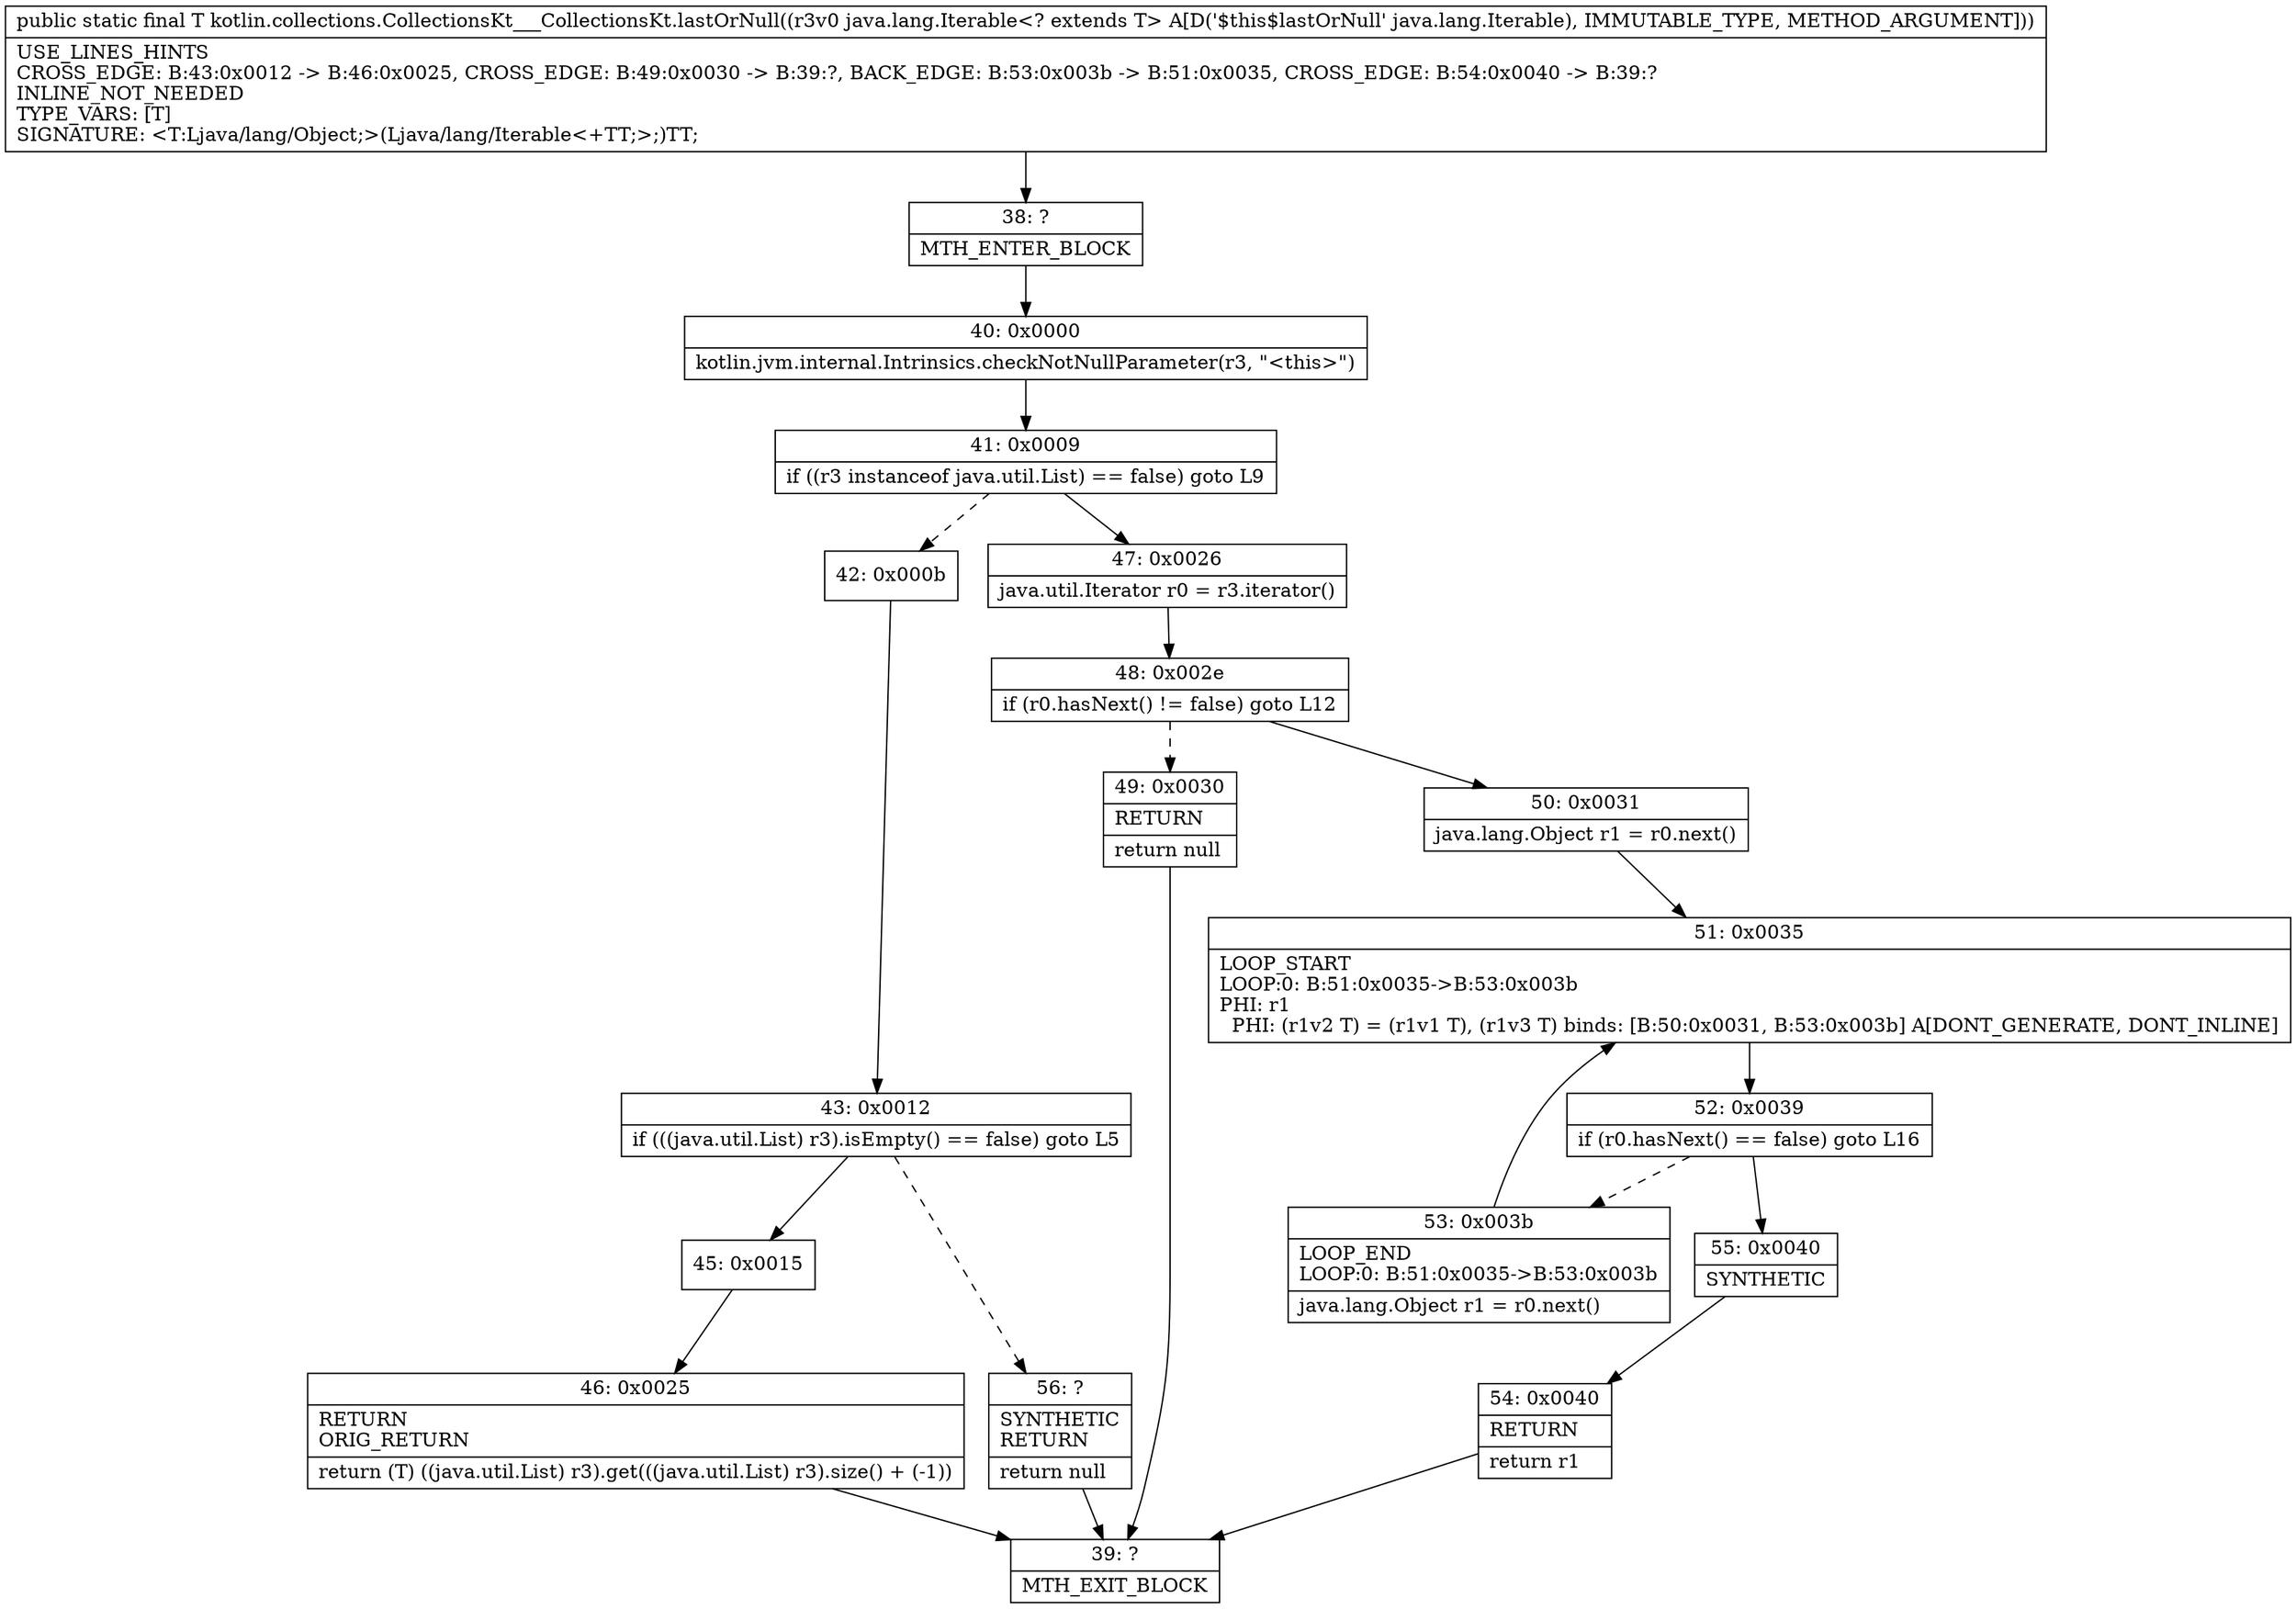 digraph "CFG forkotlin.collections.CollectionsKt___CollectionsKt.lastOrNull(Ljava\/lang\/Iterable;)Ljava\/lang\/Object;" {
Node_38 [shape=record,label="{38\:\ ?|MTH_ENTER_BLOCK\l}"];
Node_40 [shape=record,label="{40\:\ 0x0000|kotlin.jvm.internal.Intrinsics.checkNotNullParameter(r3, \"\<this\>\")\l}"];
Node_41 [shape=record,label="{41\:\ 0x0009|if ((r3 instanceof java.util.List) == false) goto L9\l}"];
Node_42 [shape=record,label="{42\:\ 0x000b}"];
Node_43 [shape=record,label="{43\:\ 0x0012|if (((java.util.List) r3).isEmpty() == false) goto L5\l}"];
Node_45 [shape=record,label="{45\:\ 0x0015}"];
Node_46 [shape=record,label="{46\:\ 0x0025|RETURN\lORIG_RETURN\l|return (T) ((java.util.List) r3).get(((java.util.List) r3).size() + (\-1))\l}"];
Node_39 [shape=record,label="{39\:\ ?|MTH_EXIT_BLOCK\l}"];
Node_56 [shape=record,label="{56\:\ ?|SYNTHETIC\lRETURN\l|return null\l}"];
Node_47 [shape=record,label="{47\:\ 0x0026|java.util.Iterator r0 = r3.iterator()\l}"];
Node_48 [shape=record,label="{48\:\ 0x002e|if (r0.hasNext() != false) goto L12\l}"];
Node_49 [shape=record,label="{49\:\ 0x0030|RETURN\l|return null\l}"];
Node_50 [shape=record,label="{50\:\ 0x0031|java.lang.Object r1 = r0.next()\l}"];
Node_51 [shape=record,label="{51\:\ 0x0035|LOOP_START\lLOOP:0: B:51:0x0035\-\>B:53:0x003b\lPHI: r1 \l  PHI: (r1v2 T) = (r1v1 T), (r1v3 T) binds: [B:50:0x0031, B:53:0x003b] A[DONT_GENERATE, DONT_INLINE]\l}"];
Node_52 [shape=record,label="{52\:\ 0x0039|if (r0.hasNext() == false) goto L16\l}"];
Node_53 [shape=record,label="{53\:\ 0x003b|LOOP_END\lLOOP:0: B:51:0x0035\-\>B:53:0x003b\l|java.lang.Object r1 = r0.next()\l}"];
Node_55 [shape=record,label="{55\:\ 0x0040|SYNTHETIC\l}"];
Node_54 [shape=record,label="{54\:\ 0x0040|RETURN\l|return r1\l}"];
MethodNode[shape=record,label="{public static final T kotlin.collections.CollectionsKt___CollectionsKt.lastOrNull((r3v0 java.lang.Iterable\<? extends T\> A[D('$this$lastOrNull' java.lang.Iterable), IMMUTABLE_TYPE, METHOD_ARGUMENT]))  | USE_LINES_HINTS\lCROSS_EDGE: B:43:0x0012 \-\> B:46:0x0025, CROSS_EDGE: B:49:0x0030 \-\> B:39:?, BACK_EDGE: B:53:0x003b \-\> B:51:0x0035, CROSS_EDGE: B:54:0x0040 \-\> B:39:?\lINLINE_NOT_NEEDED\lTYPE_VARS: [T]\lSIGNATURE: \<T:Ljava\/lang\/Object;\>(Ljava\/lang\/Iterable\<+TT;\>;)TT;\l}"];
MethodNode -> Node_38;Node_38 -> Node_40;
Node_40 -> Node_41;
Node_41 -> Node_42[style=dashed];
Node_41 -> Node_47;
Node_42 -> Node_43;
Node_43 -> Node_45;
Node_43 -> Node_56[style=dashed];
Node_45 -> Node_46;
Node_46 -> Node_39;
Node_56 -> Node_39;
Node_47 -> Node_48;
Node_48 -> Node_49[style=dashed];
Node_48 -> Node_50;
Node_49 -> Node_39;
Node_50 -> Node_51;
Node_51 -> Node_52;
Node_52 -> Node_53[style=dashed];
Node_52 -> Node_55;
Node_53 -> Node_51;
Node_55 -> Node_54;
Node_54 -> Node_39;
}

